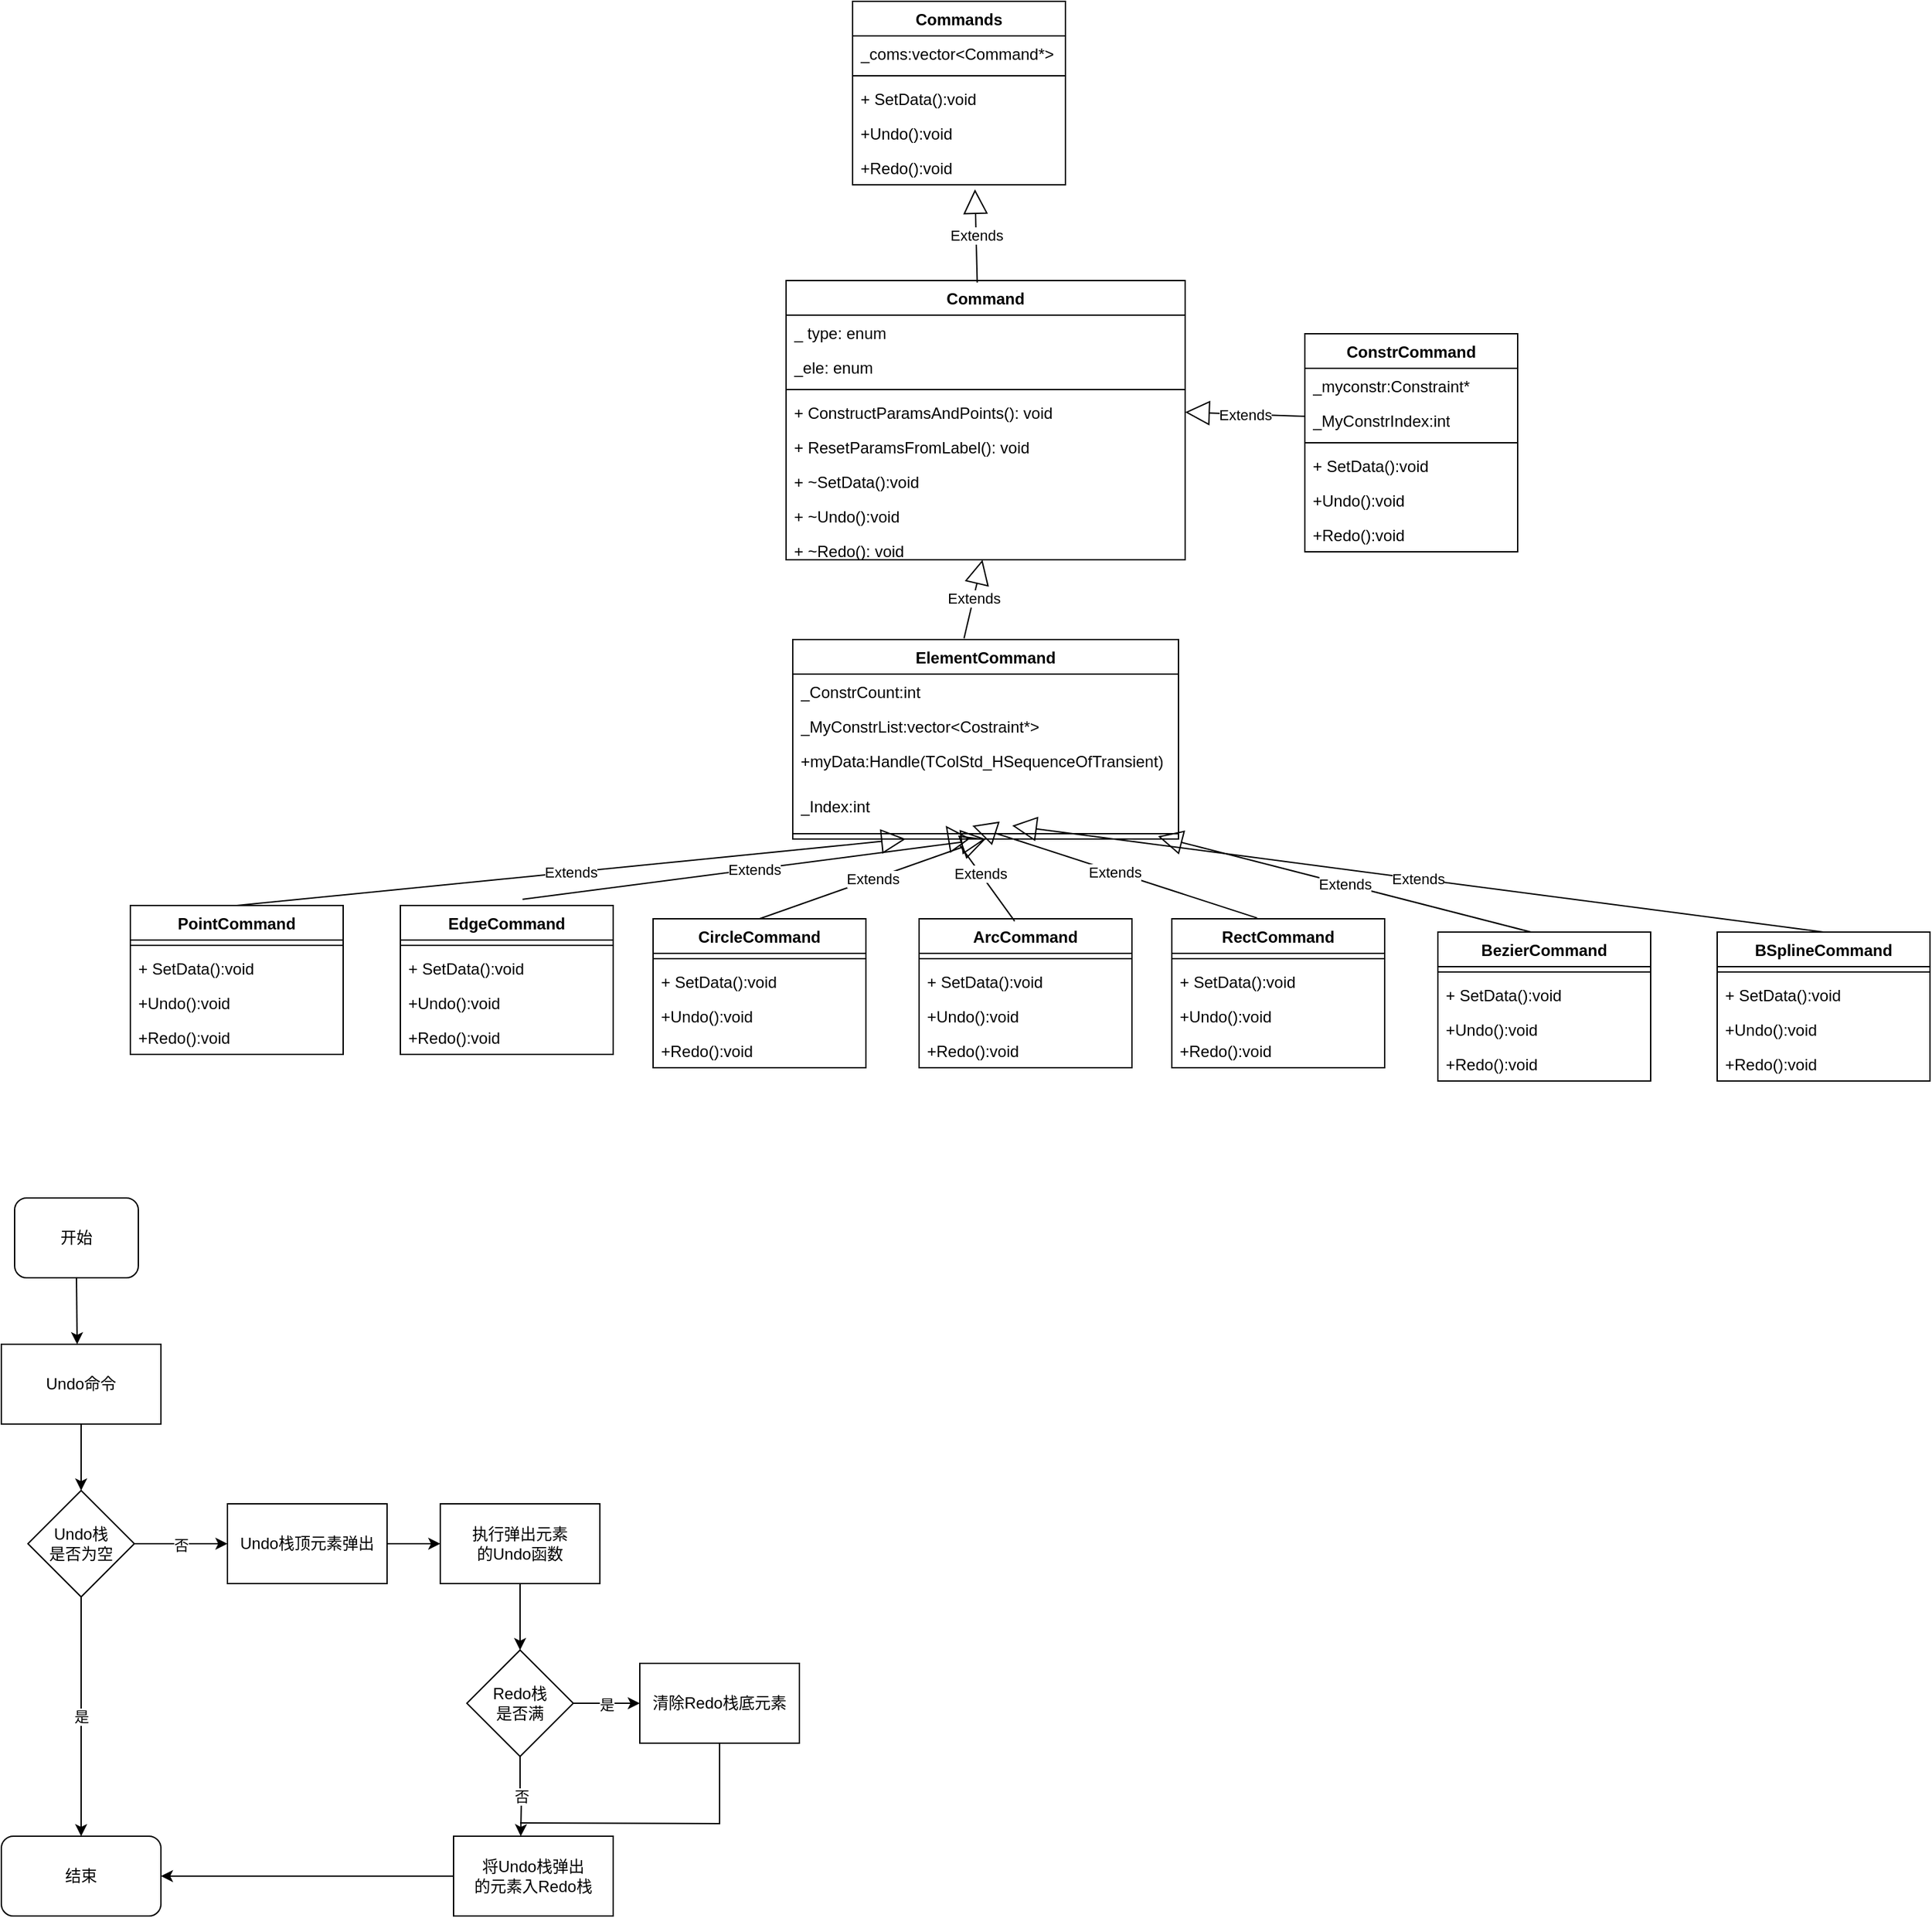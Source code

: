 <mxfile version="21.0.6" type="github">
  <diagram name="第 1 页" id="APt0ZdESlRapImWM6K2p">
    <mxGraphModel dx="2612" dy="2004" grid="1" gridSize="10" guides="1" tooltips="1" connect="1" arrows="1" fold="1" page="1" pageScale="1" pageWidth="827" pageHeight="1169" math="0" shadow="0">
      <root>
        <mxCell id="0" />
        <mxCell id="1" parent="0" />
        <mxCell id="FwNOIw_IpjpsXelLsTZ9-1" value="Command" style="swimlane;fontStyle=1;align=center;verticalAlign=top;childLayout=stackLayout;horizontal=1;startSize=26;horizontalStack=0;resizeParent=1;resizeParentMax=0;resizeLast=0;collapsible=1;marginBottom=0;whiteSpace=wrap;html=1;" parent="1" vertex="1">
          <mxGeometry x="80" y="-90" width="300" height="210" as="geometry" />
        </mxCell>
        <mxCell id="FwNOIw_IpjpsXelLsTZ9-2" value="_ type: enum" style="text;strokeColor=none;fillColor=none;align=left;verticalAlign=top;spacingLeft=4;spacingRight=4;overflow=hidden;rotatable=0;points=[[0,0.5],[1,0.5]];portConstraint=eastwest;whiteSpace=wrap;html=1;" parent="FwNOIw_IpjpsXelLsTZ9-1" vertex="1">
          <mxGeometry y="26" width="300" height="26" as="geometry" />
        </mxCell>
        <mxCell id="FwNOIw_IpjpsXelLsTZ9-50" value="_ele: enum" style="text;strokeColor=none;fillColor=none;align=left;verticalAlign=top;spacingLeft=4;spacingRight=4;overflow=hidden;rotatable=0;points=[[0,0.5],[1,0.5]];portConstraint=eastwest;whiteSpace=wrap;html=1;" parent="FwNOIw_IpjpsXelLsTZ9-1" vertex="1">
          <mxGeometry y="52" width="300" height="26" as="geometry" />
        </mxCell>
        <mxCell id="FwNOIw_IpjpsXelLsTZ9-3" value="" style="line;strokeWidth=1;fillColor=none;align=left;verticalAlign=middle;spacingTop=-1;spacingLeft=3;spacingRight=3;rotatable=0;labelPosition=right;points=[];portConstraint=eastwest;strokeColor=inherit;" parent="FwNOIw_IpjpsXelLsTZ9-1" vertex="1">
          <mxGeometry y="78" width="300" height="8" as="geometry" />
        </mxCell>
        <mxCell id="FwNOIw_IpjpsXelLsTZ9-51" value="+ ConstructParamsAndPoints(): void" style="text;strokeColor=none;fillColor=none;align=left;verticalAlign=top;spacingLeft=4;spacingRight=4;overflow=hidden;rotatable=0;points=[[0,0.5],[1,0.5]];portConstraint=eastwest;whiteSpace=wrap;html=1;" parent="FwNOIw_IpjpsXelLsTZ9-1" vertex="1">
          <mxGeometry y="86" width="300" height="26" as="geometry" />
        </mxCell>
        <mxCell id="FwNOIw_IpjpsXelLsTZ9-54" value="+ ResetParamsFromLabel(): void" style="text;strokeColor=none;fillColor=none;align=left;verticalAlign=top;spacingLeft=4;spacingRight=4;overflow=hidden;rotatable=0;points=[[0,0.5],[1,0.5]];portConstraint=eastwest;whiteSpace=wrap;html=1;" parent="FwNOIw_IpjpsXelLsTZ9-1" vertex="1">
          <mxGeometry y="112" width="300" height="26" as="geometry" />
        </mxCell>
        <mxCell id="FwNOIw_IpjpsXelLsTZ9-53" value="+ ~SetData():void" style="text;strokeColor=none;fillColor=none;align=left;verticalAlign=top;spacingLeft=4;spacingRight=4;overflow=hidden;rotatable=0;points=[[0,0.5],[1,0.5]];portConstraint=eastwest;whiteSpace=wrap;html=1;" parent="FwNOIw_IpjpsXelLsTZ9-1" vertex="1">
          <mxGeometry y="138" width="300" height="26" as="geometry" />
        </mxCell>
        <mxCell id="FwNOIw_IpjpsXelLsTZ9-52" value="+ ~Undo():void" style="text;strokeColor=none;fillColor=none;align=left;verticalAlign=top;spacingLeft=4;spacingRight=4;overflow=hidden;rotatable=0;points=[[0,0.5],[1,0.5]];portConstraint=eastwest;whiteSpace=wrap;html=1;" parent="FwNOIw_IpjpsXelLsTZ9-1" vertex="1">
          <mxGeometry y="164" width="300" height="26" as="geometry" />
        </mxCell>
        <mxCell id="FwNOIw_IpjpsXelLsTZ9-4" value="+ ~Redo(): void" style="text;strokeColor=none;fillColor=none;align=left;verticalAlign=top;spacingLeft=4;spacingRight=4;overflow=hidden;rotatable=0;points=[[0,0.5],[1,0.5]];portConstraint=eastwest;whiteSpace=wrap;html=1;" parent="FwNOIw_IpjpsXelLsTZ9-1" vertex="1">
          <mxGeometry y="190" width="300" height="20" as="geometry" />
        </mxCell>
        <mxCell id="FwNOIw_IpjpsXelLsTZ9-5" value="ConstrCommand" style="swimlane;fontStyle=1;align=center;verticalAlign=top;childLayout=stackLayout;horizontal=1;startSize=26;horizontalStack=0;resizeParent=1;resizeParentMax=0;resizeLast=0;collapsible=1;marginBottom=0;whiteSpace=wrap;html=1;" parent="1" vertex="1">
          <mxGeometry x="470" y="-50" width="160" height="164" as="geometry" />
        </mxCell>
        <mxCell id="FwNOIw_IpjpsXelLsTZ9-6" value="_myconstr:Constraint*" style="text;strokeColor=none;fillColor=none;align=left;verticalAlign=top;spacingLeft=4;spacingRight=4;overflow=hidden;rotatable=0;points=[[0,0.5],[1,0.5]];portConstraint=eastwest;whiteSpace=wrap;html=1;" parent="FwNOIw_IpjpsXelLsTZ9-5" vertex="1">
          <mxGeometry y="26" width="160" height="26" as="geometry" />
        </mxCell>
        <mxCell id="FwNOIw_IpjpsXelLsTZ9-58" value="_MyConstrIndex:int" style="text;strokeColor=none;fillColor=none;align=left;verticalAlign=top;spacingLeft=4;spacingRight=4;overflow=hidden;rotatable=0;points=[[0,0.5],[1,0.5]];portConstraint=eastwest;whiteSpace=wrap;html=1;" parent="FwNOIw_IpjpsXelLsTZ9-5" vertex="1">
          <mxGeometry y="52" width="160" height="26" as="geometry" />
        </mxCell>
        <mxCell id="FwNOIw_IpjpsXelLsTZ9-7" value="" style="line;strokeWidth=1;fillColor=none;align=left;verticalAlign=middle;spacingTop=-1;spacingLeft=3;spacingRight=3;rotatable=0;labelPosition=right;points=[];portConstraint=eastwest;strokeColor=inherit;" parent="FwNOIw_IpjpsXelLsTZ9-5" vertex="1">
          <mxGeometry y="78" width="160" height="8" as="geometry" />
        </mxCell>
        <mxCell id="FwNOIw_IpjpsXelLsTZ9-59" value="+ SetData():void" style="text;strokeColor=none;fillColor=none;align=left;verticalAlign=top;spacingLeft=4;spacingRight=4;overflow=hidden;rotatable=0;points=[[0,0.5],[1,0.5]];portConstraint=eastwest;whiteSpace=wrap;html=1;" parent="FwNOIw_IpjpsXelLsTZ9-5" vertex="1">
          <mxGeometry y="86" width="160" height="26" as="geometry" />
        </mxCell>
        <mxCell id="FwNOIw_IpjpsXelLsTZ9-60" value="+Undo():void&amp;nbsp;" style="text;strokeColor=none;fillColor=none;align=left;verticalAlign=top;spacingLeft=4;spacingRight=4;overflow=hidden;rotatable=0;points=[[0,0.5],[1,0.5]];portConstraint=eastwest;whiteSpace=wrap;html=1;" parent="FwNOIw_IpjpsXelLsTZ9-5" vertex="1">
          <mxGeometry y="112" width="160" height="26" as="geometry" />
        </mxCell>
        <mxCell id="FwNOIw_IpjpsXelLsTZ9-8" value="+Redo():void" style="text;strokeColor=none;fillColor=none;align=left;verticalAlign=top;spacingLeft=4;spacingRight=4;overflow=hidden;rotatable=0;points=[[0,0.5],[1,0.5]];portConstraint=eastwest;whiteSpace=wrap;html=1;" parent="FwNOIw_IpjpsXelLsTZ9-5" vertex="1">
          <mxGeometry y="138" width="160" height="26" as="geometry" />
        </mxCell>
        <mxCell id="FwNOIw_IpjpsXelLsTZ9-9" value="ElementCommand" style="swimlane;fontStyle=1;align=center;verticalAlign=top;childLayout=stackLayout;horizontal=1;startSize=26;horizontalStack=0;resizeParent=1;resizeParentMax=0;resizeLast=0;collapsible=1;marginBottom=0;whiteSpace=wrap;html=1;" parent="1" vertex="1">
          <mxGeometry x="85" y="180" width="290" height="150" as="geometry" />
        </mxCell>
        <mxCell id="FwNOIw_IpjpsXelLsTZ9-10" value="_ConstrCount:int" style="text;strokeColor=none;fillColor=none;align=left;verticalAlign=top;spacingLeft=4;spacingRight=4;overflow=hidden;rotatable=0;points=[[0,0.5],[1,0.5]];portConstraint=eastwest;whiteSpace=wrap;html=1;" parent="FwNOIw_IpjpsXelLsTZ9-9" vertex="1">
          <mxGeometry y="26" width="290" height="26" as="geometry" />
        </mxCell>
        <mxCell id="FwNOIw_IpjpsXelLsTZ9-65" value="_MyConstrList:vector&amp;lt;Costraint*&amp;gt;" style="text;strokeColor=none;fillColor=none;align=left;verticalAlign=top;spacingLeft=4;spacingRight=4;overflow=hidden;rotatable=0;points=[[0,0.5],[1,0.5]];portConstraint=eastwest;whiteSpace=wrap;html=1;" parent="FwNOIw_IpjpsXelLsTZ9-9" vertex="1">
          <mxGeometry y="52" width="290" height="26" as="geometry" />
        </mxCell>
        <mxCell id="FwNOIw_IpjpsXelLsTZ9-64" value="+myData:Handle(TColStd_HSequenceOfTransient)" style="text;strokeColor=none;fillColor=none;align=left;verticalAlign=top;spacingLeft=4;spacingRight=4;overflow=hidden;rotatable=0;points=[[0,0.5],[1,0.5]];portConstraint=eastwest;whiteSpace=wrap;html=1;" parent="FwNOIw_IpjpsXelLsTZ9-9" vertex="1">
          <mxGeometry y="78" width="290" height="34" as="geometry" />
        </mxCell>
        <mxCell id="FwNOIw_IpjpsXelLsTZ9-61" value="_Index:int" style="text;strokeColor=none;fillColor=none;align=left;verticalAlign=top;spacingLeft=4;spacingRight=4;overflow=hidden;rotatable=0;points=[[0,0.5],[1,0.5]];portConstraint=eastwest;whiteSpace=wrap;html=1;" parent="FwNOIw_IpjpsXelLsTZ9-9" vertex="1">
          <mxGeometry y="112" width="290" height="30" as="geometry" />
        </mxCell>
        <mxCell id="FwNOIw_IpjpsXelLsTZ9-11" value="" style="line;strokeWidth=1;fillColor=none;align=left;verticalAlign=middle;spacingTop=-1;spacingLeft=3;spacingRight=3;rotatable=0;labelPosition=right;points=[];portConstraint=eastwest;strokeColor=inherit;" parent="FwNOIw_IpjpsXelLsTZ9-9" vertex="1">
          <mxGeometry y="142" width="290" height="8" as="geometry" />
        </mxCell>
        <mxCell id="FwNOIw_IpjpsXelLsTZ9-13" value="PointCommand" style="swimlane;fontStyle=1;align=center;verticalAlign=top;childLayout=stackLayout;horizontal=1;startSize=26;horizontalStack=0;resizeParent=1;resizeParentMax=0;resizeLast=0;collapsible=1;marginBottom=0;whiteSpace=wrap;html=1;" parent="1" vertex="1">
          <mxGeometry x="-413" y="380" width="160" height="112" as="geometry" />
        </mxCell>
        <mxCell id="FwNOIw_IpjpsXelLsTZ9-15" value="" style="line;strokeWidth=1;fillColor=none;align=left;verticalAlign=middle;spacingTop=-1;spacingLeft=3;spacingRight=3;rotatable=0;labelPosition=right;points=[];portConstraint=eastwest;strokeColor=inherit;" parent="FwNOIw_IpjpsXelLsTZ9-13" vertex="1">
          <mxGeometry y="26" width="160" height="8" as="geometry" />
        </mxCell>
        <mxCell id="FwNOIw_IpjpsXelLsTZ9-69" value="+ SetData():void" style="text;strokeColor=none;fillColor=none;align=left;verticalAlign=top;spacingLeft=4;spacingRight=4;overflow=hidden;rotatable=0;points=[[0,0.5],[1,0.5]];portConstraint=eastwest;whiteSpace=wrap;html=1;" parent="FwNOIw_IpjpsXelLsTZ9-13" vertex="1">
          <mxGeometry y="34" width="160" height="26" as="geometry" />
        </mxCell>
        <mxCell id="FwNOIw_IpjpsXelLsTZ9-70" value="+Undo():void&amp;nbsp;" style="text;strokeColor=none;fillColor=none;align=left;verticalAlign=top;spacingLeft=4;spacingRight=4;overflow=hidden;rotatable=0;points=[[0,0.5],[1,0.5]];portConstraint=eastwest;whiteSpace=wrap;html=1;" parent="FwNOIw_IpjpsXelLsTZ9-13" vertex="1">
          <mxGeometry y="60" width="160" height="26" as="geometry" />
        </mxCell>
        <mxCell id="FwNOIw_IpjpsXelLsTZ9-16" value="+Redo():void" style="text;strokeColor=none;fillColor=none;align=left;verticalAlign=top;spacingLeft=4;spacingRight=4;overflow=hidden;rotatable=0;points=[[0,0.5],[1,0.5]];portConstraint=eastwest;whiteSpace=wrap;html=1;" parent="FwNOIw_IpjpsXelLsTZ9-13" vertex="1">
          <mxGeometry y="86" width="160" height="26" as="geometry" />
        </mxCell>
        <mxCell id="FwNOIw_IpjpsXelLsTZ9-22" value="EdgeCommand" style="swimlane;fontStyle=1;align=center;verticalAlign=top;childLayout=stackLayout;horizontal=1;startSize=26;horizontalStack=0;resizeParent=1;resizeParentMax=0;resizeLast=0;collapsible=1;marginBottom=0;whiteSpace=wrap;html=1;" parent="1" vertex="1">
          <mxGeometry x="-210" y="380" width="160" height="112" as="geometry" />
        </mxCell>
        <mxCell id="FwNOIw_IpjpsXelLsTZ9-24" value="" style="line;strokeWidth=1;fillColor=none;align=left;verticalAlign=middle;spacingTop=-1;spacingLeft=3;spacingRight=3;rotatable=0;labelPosition=right;points=[];portConstraint=eastwest;strokeColor=inherit;" parent="FwNOIw_IpjpsXelLsTZ9-22" vertex="1">
          <mxGeometry y="26" width="160" height="8" as="geometry" />
        </mxCell>
        <mxCell id="FwNOIw_IpjpsXelLsTZ9-67" value="+ SetData():void" style="text;strokeColor=none;fillColor=none;align=left;verticalAlign=top;spacingLeft=4;spacingRight=4;overflow=hidden;rotatable=0;points=[[0,0.5],[1,0.5]];portConstraint=eastwest;whiteSpace=wrap;html=1;" parent="FwNOIw_IpjpsXelLsTZ9-22" vertex="1">
          <mxGeometry y="34" width="160" height="26" as="geometry" />
        </mxCell>
        <mxCell id="FwNOIw_IpjpsXelLsTZ9-68" value="+Undo():void&amp;nbsp;" style="text;strokeColor=none;fillColor=none;align=left;verticalAlign=top;spacingLeft=4;spacingRight=4;overflow=hidden;rotatable=0;points=[[0,0.5],[1,0.5]];portConstraint=eastwest;whiteSpace=wrap;html=1;" parent="FwNOIw_IpjpsXelLsTZ9-22" vertex="1">
          <mxGeometry y="60" width="160" height="26" as="geometry" />
        </mxCell>
        <mxCell id="FwNOIw_IpjpsXelLsTZ9-25" value="+Redo():void" style="text;strokeColor=none;fillColor=none;align=left;verticalAlign=top;spacingLeft=4;spacingRight=4;overflow=hidden;rotatable=0;points=[[0,0.5],[1,0.5]];portConstraint=eastwest;whiteSpace=wrap;html=1;" parent="FwNOIw_IpjpsXelLsTZ9-22" vertex="1">
          <mxGeometry y="86" width="160" height="26" as="geometry" />
        </mxCell>
        <mxCell id="FwNOIw_IpjpsXelLsTZ9-26" value="Commands" style="swimlane;fontStyle=1;align=center;verticalAlign=top;childLayout=stackLayout;horizontal=1;startSize=26;horizontalStack=0;resizeParent=1;resizeParentMax=0;resizeLast=0;collapsible=1;marginBottom=0;whiteSpace=wrap;html=1;" parent="1" vertex="1">
          <mxGeometry x="130" y="-300" width="160" height="138" as="geometry" />
        </mxCell>
        <mxCell id="FwNOIw_IpjpsXelLsTZ9-27" value="_coms:vector&amp;lt;Command*&amp;gt;" style="text;strokeColor=none;fillColor=none;align=left;verticalAlign=top;spacingLeft=4;spacingRight=4;overflow=hidden;rotatable=0;points=[[0,0.5],[1,0.5]];portConstraint=eastwest;whiteSpace=wrap;html=1;" parent="FwNOIw_IpjpsXelLsTZ9-26" vertex="1">
          <mxGeometry y="26" width="160" height="26" as="geometry" />
        </mxCell>
        <mxCell id="FwNOIw_IpjpsXelLsTZ9-28" value="" style="line;strokeWidth=1;fillColor=none;align=left;verticalAlign=middle;spacingTop=-1;spacingLeft=3;spacingRight=3;rotatable=0;labelPosition=right;points=[];portConstraint=eastwest;strokeColor=inherit;" parent="FwNOIw_IpjpsXelLsTZ9-26" vertex="1">
          <mxGeometry y="52" width="160" height="8" as="geometry" />
        </mxCell>
        <mxCell id="FwNOIw_IpjpsXelLsTZ9-56" value="+ SetData():void" style="text;strokeColor=none;fillColor=none;align=left;verticalAlign=top;spacingLeft=4;spacingRight=4;overflow=hidden;rotatable=0;points=[[0,0.5],[1,0.5]];portConstraint=eastwest;whiteSpace=wrap;html=1;" parent="FwNOIw_IpjpsXelLsTZ9-26" vertex="1">
          <mxGeometry y="60" width="160" height="26" as="geometry" />
        </mxCell>
        <mxCell id="FwNOIw_IpjpsXelLsTZ9-29" value="+Undo():void&amp;nbsp;" style="text;strokeColor=none;fillColor=none;align=left;verticalAlign=top;spacingLeft=4;spacingRight=4;overflow=hidden;rotatable=0;points=[[0,0.5],[1,0.5]];portConstraint=eastwest;whiteSpace=wrap;html=1;" parent="FwNOIw_IpjpsXelLsTZ9-26" vertex="1">
          <mxGeometry y="86" width="160" height="26" as="geometry" />
        </mxCell>
        <mxCell id="FwNOIw_IpjpsXelLsTZ9-57" value="+Redo():void" style="text;strokeColor=none;fillColor=none;align=left;verticalAlign=top;spacingLeft=4;spacingRight=4;overflow=hidden;rotatable=0;points=[[0,0.5],[1,0.5]];portConstraint=eastwest;whiteSpace=wrap;html=1;" parent="FwNOIw_IpjpsXelLsTZ9-26" vertex="1">
          <mxGeometry y="112" width="160" height="26" as="geometry" />
        </mxCell>
        <mxCell id="FwNOIw_IpjpsXelLsTZ9-30" value="CircleCommand" style="swimlane;fontStyle=1;align=center;verticalAlign=top;childLayout=stackLayout;horizontal=1;startSize=26;horizontalStack=0;resizeParent=1;resizeParentMax=0;resizeLast=0;collapsible=1;marginBottom=0;whiteSpace=wrap;html=1;" parent="1" vertex="1">
          <mxGeometry x="-20" y="390" width="160" height="112" as="geometry" />
        </mxCell>
        <mxCell id="FwNOIw_IpjpsXelLsTZ9-32" value="" style="line;strokeWidth=1;fillColor=none;align=left;verticalAlign=middle;spacingTop=-1;spacingLeft=3;spacingRight=3;rotatable=0;labelPosition=right;points=[];portConstraint=eastwest;strokeColor=inherit;" parent="FwNOIw_IpjpsXelLsTZ9-30" vertex="1">
          <mxGeometry y="26" width="160" height="8" as="geometry" />
        </mxCell>
        <mxCell id="FwNOIw_IpjpsXelLsTZ9-78" value="+ SetData():void" style="text;strokeColor=none;fillColor=none;align=left;verticalAlign=top;spacingLeft=4;spacingRight=4;overflow=hidden;rotatable=0;points=[[0,0.5],[1,0.5]];portConstraint=eastwest;whiteSpace=wrap;html=1;" parent="FwNOIw_IpjpsXelLsTZ9-30" vertex="1">
          <mxGeometry y="34" width="160" height="26" as="geometry" />
        </mxCell>
        <mxCell id="FwNOIw_IpjpsXelLsTZ9-77" value="+Undo():void&amp;nbsp;" style="text;strokeColor=none;fillColor=none;align=left;verticalAlign=top;spacingLeft=4;spacingRight=4;overflow=hidden;rotatable=0;points=[[0,0.5],[1,0.5]];portConstraint=eastwest;whiteSpace=wrap;html=1;" parent="FwNOIw_IpjpsXelLsTZ9-30" vertex="1">
          <mxGeometry y="60" width="160" height="26" as="geometry" />
        </mxCell>
        <mxCell id="FwNOIw_IpjpsXelLsTZ9-33" value="+Redo():void" style="text;strokeColor=none;fillColor=none;align=left;verticalAlign=top;spacingLeft=4;spacingRight=4;overflow=hidden;rotatable=0;points=[[0,0.5],[1,0.5]];portConstraint=eastwest;whiteSpace=wrap;html=1;" parent="FwNOIw_IpjpsXelLsTZ9-30" vertex="1">
          <mxGeometry y="86" width="160" height="26" as="geometry" />
        </mxCell>
        <mxCell id="FwNOIw_IpjpsXelLsTZ9-34" value="ArcCommand" style="swimlane;fontStyle=1;align=center;verticalAlign=top;childLayout=stackLayout;horizontal=1;startSize=26;horizontalStack=0;resizeParent=1;resizeParentMax=0;resizeLast=0;collapsible=1;marginBottom=0;whiteSpace=wrap;html=1;" parent="1" vertex="1">
          <mxGeometry x="180" y="390" width="160" height="112" as="geometry" />
        </mxCell>
        <mxCell id="FwNOIw_IpjpsXelLsTZ9-36" value="" style="line;strokeWidth=1;fillColor=none;align=left;verticalAlign=middle;spacingTop=-1;spacingLeft=3;spacingRight=3;rotatable=0;labelPosition=right;points=[];portConstraint=eastwest;strokeColor=inherit;" parent="FwNOIw_IpjpsXelLsTZ9-34" vertex="1">
          <mxGeometry y="26" width="160" height="8" as="geometry" />
        </mxCell>
        <mxCell id="FwNOIw_IpjpsXelLsTZ9-37" value="+ SetData():void" style="text;strokeColor=none;fillColor=none;align=left;verticalAlign=top;spacingLeft=4;spacingRight=4;overflow=hidden;rotatable=0;points=[[0,0.5],[1,0.5]];portConstraint=eastwest;whiteSpace=wrap;html=1;" parent="FwNOIw_IpjpsXelLsTZ9-34" vertex="1">
          <mxGeometry y="34" width="160" height="26" as="geometry" />
        </mxCell>
        <mxCell id="FwNOIw_IpjpsXelLsTZ9-72" value="+Undo():void&amp;nbsp;" style="text;strokeColor=none;fillColor=none;align=left;verticalAlign=top;spacingLeft=4;spacingRight=4;overflow=hidden;rotatable=0;points=[[0,0.5],[1,0.5]];portConstraint=eastwest;whiteSpace=wrap;html=1;" parent="FwNOIw_IpjpsXelLsTZ9-34" vertex="1">
          <mxGeometry y="60" width="160" height="26" as="geometry" />
        </mxCell>
        <mxCell id="FwNOIw_IpjpsXelLsTZ9-71" value="+Redo():void" style="text;strokeColor=none;fillColor=none;align=left;verticalAlign=top;spacingLeft=4;spacingRight=4;overflow=hidden;rotatable=0;points=[[0,0.5],[1,0.5]];portConstraint=eastwest;whiteSpace=wrap;html=1;" parent="FwNOIw_IpjpsXelLsTZ9-34" vertex="1">
          <mxGeometry y="86" width="160" height="26" as="geometry" />
        </mxCell>
        <mxCell id="FwNOIw_IpjpsXelLsTZ9-38" value="RectCommand" style="swimlane;fontStyle=1;align=center;verticalAlign=top;childLayout=stackLayout;horizontal=1;startSize=26;horizontalStack=0;resizeParent=1;resizeParentMax=0;resizeLast=0;collapsible=1;marginBottom=0;whiteSpace=wrap;html=1;" parent="1" vertex="1">
          <mxGeometry x="370" y="390" width="160" height="112" as="geometry" />
        </mxCell>
        <mxCell id="FwNOIw_IpjpsXelLsTZ9-40" value="" style="line;strokeWidth=1;fillColor=none;align=left;verticalAlign=middle;spacingTop=-1;spacingLeft=3;spacingRight=3;rotatable=0;labelPosition=right;points=[];portConstraint=eastwest;strokeColor=inherit;" parent="FwNOIw_IpjpsXelLsTZ9-38" vertex="1">
          <mxGeometry y="26" width="160" height="8" as="geometry" />
        </mxCell>
        <mxCell id="FwNOIw_IpjpsXelLsTZ9-73" value="+ SetData():void" style="text;strokeColor=none;fillColor=none;align=left;verticalAlign=top;spacingLeft=4;spacingRight=4;overflow=hidden;rotatable=0;points=[[0,0.5],[1,0.5]];portConstraint=eastwest;whiteSpace=wrap;html=1;" parent="FwNOIw_IpjpsXelLsTZ9-38" vertex="1">
          <mxGeometry y="34" width="160" height="26" as="geometry" />
        </mxCell>
        <mxCell id="FwNOIw_IpjpsXelLsTZ9-74" value="+Undo():void&amp;nbsp;" style="text;strokeColor=none;fillColor=none;align=left;verticalAlign=top;spacingLeft=4;spacingRight=4;overflow=hidden;rotatable=0;points=[[0,0.5],[1,0.5]];portConstraint=eastwest;whiteSpace=wrap;html=1;" parent="FwNOIw_IpjpsXelLsTZ9-38" vertex="1">
          <mxGeometry y="60" width="160" height="26" as="geometry" />
        </mxCell>
        <mxCell id="FwNOIw_IpjpsXelLsTZ9-41" value="+Redo():void" style="text;strokeColor=none;fillColor=none;align=left;verticalAlign=top;spacingLeft=4;spacingRight=4;overflow=hidden;rotatable=0;points=[[0,0.5],[1,0.5]];portConstraint=eastwest;whiteSpace=wrap;html=1;" parent="FwNOIw_IpjpsXelLsTZ9-38" vertex="1">
          <mxGeometry y="86" width="160" height="26" as="geometry" />
        </mxCell>
        <mxCell id="FwNOIw_IpjpsXelLsTZ9-42" value="BezierCommand" style="swimlane;fontStyle=1;align=center;verticalAlign=top;childLayout=stackLayout;horizontal=1;startSize=26;horizontalStack=0;resizeParent=1;resizeParentMax=0;resizeLast=0;collapsible=1;marginBottom=0;whiteSpace=wrap;html=1;" parent="1" vertex="1">
          <mxGeometry x="570" y="400" width="160" height="112" as="geometry" />
        </mxCell>
        <mxCell id="FwNOIw_IpjpsXelLsTZ9-44" value="" style="line;strokeWidth=1;fillColor=none;align=left;verticalAlign=middle;spacingTop=-1;spacingLeft=3;spacingRight=3;rotatable=0;labelPosition=right;points=[];portConstraint=eastwest;strokeColor=inherit;" parent="FwNOIw_IpjpsXelLsTZ9-42" vertex="1">
          <mxGeometry y="26" width="160" height="8" as="geometry" />
        </mxCell>
        <mxCell id="FwNOIw_IpjpsXelLsTZ9-75" value="+ SetData():void" style="text;strokeColor=none;fillColor=none;align=left;verticalAlign=top;spacingLeft=4;spacingRight=4;overflow=hidden;rotatable=0;points=[[0,0.5],[1,0.5]];portConstraint=eastwest;whiteSpace=wrap;html=1;" parent="FwNOIw_IpjpsXelLsTZ9-42" vertex="1">
          <mxGeometry y="34" width="160" height="26" as="geometry" />
        </mxCell>
        <mxCell id="FwNOIw_IpjpsXelLsTZ9-76" value="+Undo():void&amp;nbsp;" style="text;strokeColor=none;fillColor=none;align=left;verticalAlign=top;spacingLeft=4;spacingRight=4;overflow=hidden;rotatable=0;points=[[0,0.5],[1,0.5]];portConstraint=eastwest;whiteSpace=wrap;html=1;" parent="FwNOIw_IpjpsXelLsTZ9-42" vertex="1">
          <mxGeometry y="60" width="160" height="26" as="geometry" />
        </mxCell>
        <mxCell id="FwNOIw_IpjpsXelLsTZ9-45" value="+Redo():void" style="text;strokeColor=none;fillColor=none;align=left;verticalAlign=top;spacingLeft=4;spacingRight=4;overflow=hidden;rotatable=0;points=[[0,0.5],[1,0.5]];portConstraint=eastwest;whiteSpace=wrap;html=1;" parent="FwNOIw_IpjpsXelLsTZ9-42" vertex="1">
          <mxGeometry y="86" width="160" height="26" as="geometry" />
        </mxCell>
        <mxCell id="FwNOIw_IpjpsXelLsTZ9-46" value="BSplineCommand" style="swimlane;fontStyle=1;align=center;verticalAlign=top;childLayout=stackLayout;horizontal=1;startSize=26;horizontalStack=0;resizeParent=1;resizeParentMax=0;resizeLast=0;collapsible=1;marginBottom=0;whiteSpace=wrap;html=1;" parent="1" vertex="1">
          <mxGeometry x="780" y="400" width="160" height="112" as="geometry" />
        </mxCell>
        <mxCell id="FwNOIw_IpjpsXelLsTZ9-48" value="" style="line;strokeWidth=1;fillColor=none;align=left;verticalAlign=middle;spacingTop=-1;spacingLeft=3;spacingRight=3;rotatable=0;labelPosition=right;points=[];portConstraint=eastwest;strokeColor=inherit;" parent="FwNOIw_IpjpsXelLsTZ9-46" vertex="1">
          <mxGeometry y="26" width="160" height="8" as="geometry" />
        </mxCell>
        <mxCell id="FwNOIw_IpjpsXelLsTZ9-79" value="+ SetData():void" style="text;strokeColor=none;fillColor=none;align=left;verticalAlign=top;spacingLeft=4;spacingRight=4;overflow=hidden;rotatable=0;points=[[0,0.5],[1,0.5]];portConstraint=eastwest;whiteSpace=wrap;html=1;" parent="FwNOIw_IpjpsXelLsTZ9-46" vertex="1">
          <mxGeometry y="34" width="160" height="26" as="geometry" />
        </mxCell>
        <mxCell id="FwNOIw_IpjpsXelLsTZ9-81" value="+Undo():void&amp;nbsp;" style="text;strokeColor=none;fillColor=none;align=left;verticalAlign=top;spacingLeft=4;spacingRight=4;overflow=hidden;rotatable=0;points=[[0,0.5],[1,0.5]];portConstraint=eastwest;whiteSpace=wrap;html=1;" parent="FwNOIw_IpjpsXelLsTZ9-46" vertex="1">
          <mxGeometry y="60" width="160" height="26" as="geometry" />
        </mxCell>
        <mxCell id="FwNOIw_IpjpsXelLsTZ9-49" value="+Redo():void" style="text;strokeColor=none;fillColor=none;align=left;verticalAlign=top;spacingLeft=4;spacingRight=4;overflow=hidden;rotatable=0;points=[[0,0.5],[1,0.5]];portConstraint=eastwest;whiteSpace=wrap;html=1;" parent="FwNOIw_IpjpsXelLsTZ9-46" vertex="1">
          <mxGeometry y="86" width="160" height="26" as="geometry" />
        </mxCell>
        <mxCell id="FwNOIw_IpjpsXelLsTZ9-82" value="Extends" style="endArrow=block;endSize=16;endFill=0;html=1;rounded=0;exitX=0.479;exitY=0.007;exitDx=0;exitDy=0;exitPerimeter=0;entryX=0.575;entryY=1.131;entryDx=0;entryDy=0;entryPerimeter=0;" parent="1" source="FwNOIw_IpjpsXelLsTZ9-1" target="FwNOIw_IpjpsXelLsTZ9-57" edge="1">
          <mxGeometry width="160" relative="1" as="geometry">
            <mxPoint x="300" y="-120" as="sourcePoint" />
            <mxPoint x="460" y="-120" as="targetPoint" />
          </mxGeometry>
        </mxCell>
        <mxCell id="FwNOIw_IpjpsXelLsTZ9-84" value="Extends" style="endArrow=block;endSize=16;endFill=0;html=1;rounded=0;entryX=1;entryY=0.5;entryDx=0;entryDy=0;" parent="1" source="FwNOIw_IpjpsXelLsTZ9-58" target="FwNOIw_IpjpsXelLsTZ9-51" edge="1">
          <mxGeometry width="160" relative="1" as="geometry">
            <mxPoint x="360" y="210" as="sourcePoint" />
            <mxPoint x="520" y="210" as="targetPoint" />
          </mxGeometry>
        </mxCell>
        <mxCell id="FwNOIw_IpjpsXelLsTZ9-85" value="Extends" style="endArrow=block;endSize=16;endFill=0;html=1;rounded=0;exitX=0.574;exitY=-0.041;exitDx=0;exitDy=0;exitPerimeter=0;entryX=0.5;entryY=1;entryDx=0;entryDy=0;" parent="1" source="FwNOIw_IpjpsXelLsTZ9-22" target="FwNOIw_IpjpsXelLsTZ9-9" edge="1">
          <mxGeometry width="160" relative="1" as="geometry">
            <mxPoint x="180" y="320" as="sourcePoint" />
            <mxPoint x="340" y="320" as="targetPoint" />
          </mxGeometry>
        </mxCell>
        <mxCell id="FwNOIw_IpjpsXelLsTZ9-86" value="Extends" style="endArrow=block;endSize=16;endFill=0;html=1;rounded=0;exitX=0.5;exitY=0;exitDx=0;exitDy=0;entryX=0.5;entryY=1;entryDx=0;entryDy=0;" parent="1" source="FwNOIw_IpjpsXelLsTZ9-30" target="FwNOIw_IpjpsXelLsTZ9-9" edge="1">
          <mxGeometry width="160" relative="1" as="geometry">
            <mxPoint x="180" y="320" as="sourcePoint" />
            <mxPoint x="340" y="320" as="targetPoint" />
          </mxGeometry>
        </mxCell>
        <mxCell id="FwNOIw_IpjpsXelLsTZ9-87" value="Extends" style="endArrow=block;endSize=16;endFill=0;html=1;rounded=0;exitX=0.449;exitY=0.016;exitDx=0;exitDy=0;exitPerimeter=0;" parent="1" source="FwNOIw_IpjpsXelLsTZ9-34" edge="1">
          <mxGeometry width="160" relative="1" as="geometry">
            <mxPoint x="180" y="320" as="sourcePoint" />
            <mxPoint x="200" y="320" as="targetPoint" />
          </mxGeometry>
        </mxCell>
        <mxCell id="FwNOIw_IpjpsXelLsTZ9-88" value="Extends" style="endArrow=block;endSize=16;endFill=0;html=1;rounded=0;exitX=0.401;exitY=-0.005;exitDx=0;exitDy=0;exitPerimeter=0;" parent="1" source="FwNOIw_IpjpsXelLsTZ9-38" edge="1">
          <mxGeometry width="160" relative="1" as="geometry">
            <mxPoint x="180" y="320" as="sourcePoint" />
            <mxPoint x="220" y="320" as="targetPoint" />
          </mxGeometry>
        </mxCell>
        <mxCell id="FwNOIw_IpjpsXelLsTZ9-89" value="Extends" style="endArrow=block;endSize=16;endFill=0;html=1;rounded=0;exitX=0.5;exitY=0;exitDx=0;exitDy=0;" parent="1" edge="1" source="FwNOIw_IpjpsXelLsTZ9-46">
          <mxGeometry width="160" relative="1" as="geometry">
            <mxPoint x="1040" y="370" as="sourcePoint" />
            <mxPoint x="250" y="320" as="targetPoint" />
          </mxGeometry>
        </mxCell>
        <mxCell id="FwNOIw_IpjpsXelLsTZ9-90" value="Extends" style="endArrow=block;endSize=16;endFill=0;html=1;rounded=0;exitX=0.438;exitY=0;exitDx=0;exitDy=0;exitPerimeter=0;entryX=0.947;entryY=0.75;entryDx=0;entryDy=0;entryPerimeter=0;" parent="1" source="FwNOIw_IpjpsXelLsTZ9-42" target="FwNOIw_IpjpsXelLsTZ9-11" edge="1">
          <mxGeometry width="160" relative="1" as="geometry">
            <mxPoint x="630" y="320" as="sourcePoint" />
            <mxPoint x="490" y="350" as="targetPoint" />
          </mxGeometry>
        </mxCell>
        <mxCell id="FwNOIw_IpjpsXelLsTZ9-91" value="Extends" style="endArrow=block;endSize=16;endFill=0;html=1;rounded=0;exitX=0.5;exitY=0;exitDx=0;exitDy=0;" parent="1" source="FwNOIw_IpjpsXelLsTZ9-13" edge="1">
          <mxGeometry width="160" relative="1" as="geometry">
            <mxPoint x="380" y="310" as="sourcePoint" />
            <mxPoint x="170" y="330" as="targetPoint" />
          </mxGeometry>
        </mxCell>
        <mxCell id="FwNOIw_IpjpsXelLsTZ9-92" value="开始" style="rounded=1;whiteSpace=wrap;html=1;" parent="1" vertex="1">
          <mxGeometry x="-500" y="600" width="93" height="60" as="geometry" />
        </mxCell>
        <mxCell id="FwNOIw_IpjpsXelLsTZ9-93" value="" style="endArrow=classic;html=1;rounded=0;exitX=0.5;exitY=1;exitDx=0;exitDy=0;" parent="1" source="FwNOIw_IpjpsXelLsTZ9-92" edge="1">
          <mxGeometry width="50" height="50" relative="1" as="geometry">
            <mxPoint x="-420" y="740" as="sourcePoint" />
            <mxPoint x="-453" y="710" as="targetPoint" />
          </mxGeometry>
        </mxCell>
        <mxCell id="FwNOIw_IpjpsXelLsTZ9-94" value="Undo命令" style="rounded=0;whiteSpace=wrap;html=1;" parent="1" vertex="1">
          <mxGeometry x="-510" y="710" width="120" height="60" as="geometry" />
        </mxCell>
        <mxCell id="FwNOIw_IpjpsXelLsTZ9-95" value="" style="endArrow=classic;html=1;rounded=0;exitX=0.5;exitY=1;exitDx=0;exitDy=0;" parent="1" source="FwNOIw_IpjpsXelLsTZ9-94" edge="1">
          <mxGeometry width="50" height="50" relative="1" as="geometry">
            <mxPoint x="-450" y="830" as="sourcePoint" />
            <mxPoint x="-450" y="820" as="targetPoint" />
          </mxGeometry>
        </mxCell>
        <mxCell id="FwNOIw_IpjpsXelLsTZ9-100" value="否" style="edgeStyle=orthogonalEdgeStyle;rounded=0;orthogonalLoop=1;jettySize=auto;html=1;exitX=1;exitY=0.5;exitDx=0;exitDy=0;" parent="1" source="FwNOIw_IpjpsXelLsTZ9-96" edge="1">
          <mxGeometry relative="1" as="geometry">
            <mxPoint x="-340" y="860" as="targetPoint" />
          </mxGeometry>
        </mxCell>
        <mxCell id="FwNOIw_IpjpsXelLsTZ9-109" value="是" style="edgeStyle=orthogonalEdgeStyle;rounded=0;orthogonalLoop=1;jettySize=auto;html=1;exitX=0.5;exitY=1;exitDx=0;exitDy=0;entryX=0.5;entryY=0;entryDx=0;entryDy=0;" parent="1" source="FwNOIw_IpjpsXelLsTZ9-96" target="FwNOIw_IpjpsXelLsTZ9-99" edge="1">
          <mxGeometry relative="1" as="geometry" />
        </mxCell>
        <mxCell id="FwNOIw_IpjpsXelLsTZ9-96" value="Undo栈&lt;br&gt;是否为空" style="rhombus;whiteSpace=wrap;html=1;" parent="1" vertex="1">
          <mxGeometry x="-490" y="820" width="80" height="80" as="geometry" />
        </mxCell>
        <mxCell id="FwNOIw_IpjpsXelLsTZ9-99" value="结束" style="rounded=1;whiteSpace=wrap;html=1;" parent="1" vertex="1">
          <mxGeometry x="-510" y="1080" width="120" height="60" as="geometry" />
        </mxCell>
        <mxCell id="FwNOIw_IpjpsXelLsTZ9-101" value="Undo栈顶元素弹出" style="rounded=0;whiteSpace=wrap;html=1;" parent="1" vertex="1">
          <mxGeometry x="-340" y="830" width="120" height="60" as="geometry" />
        </mxCell>
        <mxCell id="FwNOIw_IpjpsXelLsTZ9-102" value="" style="endArrow=classic;html=1;rounded=0;exitX=1;exitY=0.5;exitDx=0;exitDy=0;" parent="1" source="FwNOIw_IpjpsXelLsTZ9-101" edge="1">
          <mxGeometry width="50" height="50" relative="1" as="geometry">
            <mxPoint x="-160" y="910" as="sourcePoint" />
            <mxPoint x="-180" y="860" as="targetPoint" />
          </mxGeometry>
        </mxCell>
        <mxCell id="FwNOIw_IpjpsXelLsTZ9-103" value="执行弹出元素&lt;br&gt;的Undo函数" style="rounded=0;whiteSpace=wrap;html=1;" parent="1" vertex="1">
          <mxGeometry x="-180" y="830" width="120" height="60" as="geometry" />
        </mxCell>
        <mxCell id="FwNOIw_IpjpsXelLsTZ9-112" value="是" style="edgeStyle=orthogonalEdgeStyle;rounded=0;orthogonalLoop=1;jettySize=auto;html=1;exitX=1;exitY=0.5;exitDx=0;exitDy=0;" parent="1" source="FwNOIw_IpjpsXelLsTZ9-108" edge="1">
          <mxGeometry relative="1" as="geometry">
            <mxPoint x="-30" y="980" as="targetPoint" />
          </mxGeometry>
        </mxCell>
        <mxCell id="FwNOIw_IpjpsXelLsTZ9-116" value="否" style="edgeStyle=orthogonalEdgeStyle;rounded=0;orthogonalLoop=1;jettySize=auto;html=1;exitX=0.5;exitY=1;exitDx=0;exitDy=0;" parent="1" source="FwNOIw_IpjpsXelLsTZ9-108" edge="1">
          <mxGeometry relative="1" as="geometry">
            <mxPoint x="-119.5" y="1080" as="targetPoint" />
          </mxGeometry>
        </mxCell>
        <mxCell id="FwNOIw_IpjpsXelLsTZ9-108" value="Redo栈&lt;br&gt;是否满" style="rhombus;whiteSpace=wrap;html=1;" parent="1" vertex="1">
          <mxGeometry x="-160" y="940" width="80" height="80" as="geometry" />
        </mxCell>
        <mxCell id="FwNOIw_IpjpsXelLsTZ9-113" value="清除Redo栈底元素" style="rounded=0;whiteSpace=wrap;html=1;" parent="1" vertex="1">
          <mxGeometry x="-30" y="950" width="120" height="60" as="geometry" />
        </mxCell>
        <mxCell id="FwNOIw_IpjpsXelLsTZ9-117" value="将Undo栈弹出&lt;br&gt;的元素入Redo栈" style="rounded=0;whiteSpace=wrap;html=1;" parent="1" vertex="1">
          <mxGeometry x="-170" y="1080" width="120" height="60" as="geometry" />
        </mxCell>
        <mxCell id="FwNOIw_IpjpsXelLsTZ9-118" value="" style="endArrow=none;html=1;rounded=0;entryX=0.5;entryY=1;entryDx=0;entryDy=0;edgeStyle=orthogonalEdgeStyle;" parent="1" target="FwNOIw_IpjpsXelLsTZ9-113" edge="1">
          <mxGeometry width="50" height="50" relative="1" as="geometry">
            <mxPoint x="-120" y="1070" as="sourcePoint" />
            <mxPoint x="50" y="1040" as="targetPoint" />
          </mxGeometry>
        </mxCell>
        <mxCell id="FwNOIw_IpjpsXelLsTZ9-119" value="" style="endArrow=classic;html=1;rounded=0;exitX=0.5;exitY=1;exitDx=0;exitDy=0;" parent="1" source="FwNOIw_IpjpsXelLsTZ9-103" target="FwNOIw_IpjpsXelLsTZ9-108" edge="1">
          <mxGeometry width="50" height="50" relative="1" as="geometry">
            <mxPoint x="-280" y="980" as="sourcePoint" />
            <mxPoint x="-230" y="930" as="targetPoint" />
          </mxGeometry>
        </mxCell>
        <mxCell id="FwNOIw_IpjpsXelLsTZ9-120" value="" style="endArrow=classic;html=1;rounded=0;exitX=0;exitY=0.5;exitDx=0;exitDy=0;entryX=1;entryY=0.5;entryDx=0;entryDy=0;" parent="1" source="FwNOIw_IpjpsXelLsTZ9-117" target="FwNOIw_IpjpsXelLsTZ9-99" edge="1">
          <mxGeometry width="50" height="50" relative="1" as="geometry">
            <mxPoint x="-330" y="1110" as="sourcePoint" />
            <mxPoint x="-280" y="1060" as="targetPoint" />
          </mxGeometry>
        </mxCell>
        <mxCell id="FwNOIw_IpjpsXelLsTZ9-83" value="Extends" style="endArrow=block;endSize=16;endFill=0;html=1;rounded=0;exitX=0.444;exitY=-0.006;exitDx=0;exitDy=0;exitPerimeter=0;" parent="1" target="FwNOIw_IpjpsXelLsTZ9-4" edge="1" source="FwNOIw_IpjpsXelLsTZ9-9">
          <mxGeometry width="160" relative="1" as="geometry">
            <mxPoint x="185" y="180" as="sourcePoint" />
            <mxPoint x="345" y="180" as="targetPoint" />
          </mxGeometry>
        </mxCell>
      </root>
    </mxGraphModel>
  </diagram>
</mxfile>
